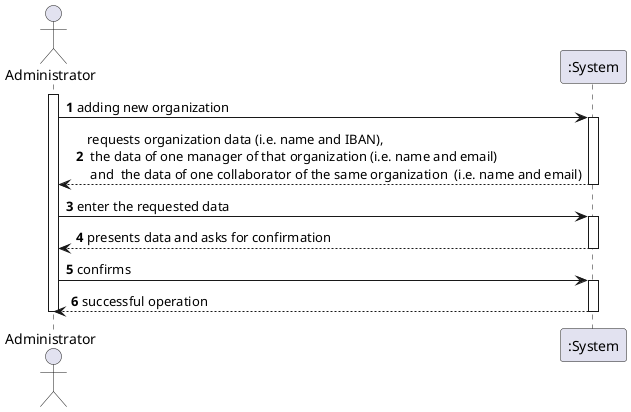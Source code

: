 @startuml
autonumber
actor Administrator as A

activate A
A -> ":System" : adding new organization
activate ":System"
":System" --> A : requests organization data (i.e. name and IBAN),\n the data of one manager of that organization (i.e. name and email)\n and  the data of one collaborator of the same organization  (i.e. name and email)
deactivate ":System"

A -> ":System" : enter the requested data
activate ":System"
":System" --> A : presents data and asks for confirmation
deactivate ":System"

A -> ":System" : confirms
activate ":System"
":System" --> A : successful operation
deactivate ":System"

deactivate A
@enduml
